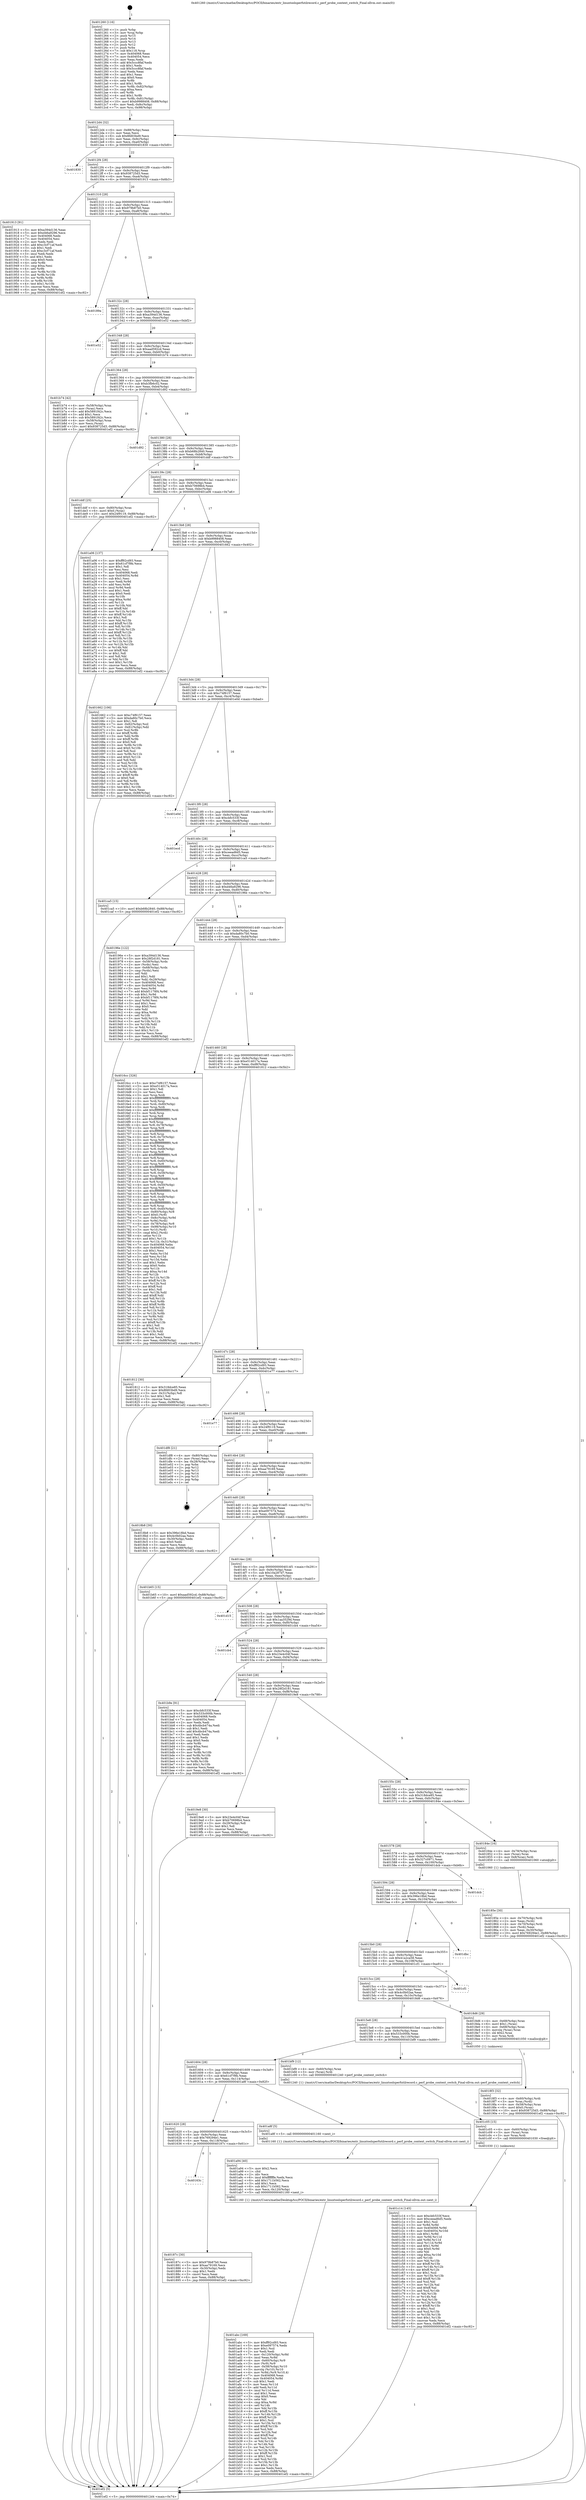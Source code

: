 digraph "0x401260" {
  label = "0x401260 (/mnt/c/Users/mathe/Desktop/tcc/POCII/binaries/extr_linuxtoolsperfutilrecord.c_perf_probe_context_switch_Final-ollvm.out::main(0))"
  labelloc = "t"
  node[shape=record]

  Entry [label="",width=0.3,height=0.3,shape=circle,fillcolor=black,style=filled]
  "0x4012d4" [label="{
     0x4012d4 [32]\l
     | [instrs]\l
     &nbsp;&nbsp;0x4012d4 \<+6\>: mov -0x88(%rbp),%eax\l
     &nbsp;&nbsp;0x4012da \<+2\>: mov %eax,%ecx\l
     &nbsp;&nbsp;0x4012dc \<+6\>: sub $0x8fd03bd9,%ecx\l
     &nbsp;&nbsp;0x4012e2 \<+6\>: mov %eax,-0x9c(%rbp)\l
     &nbsp;&nbsp;0x4012e8 \<+6\>: mov %ecx,-0xa0(%rbp)\l
     &nbsp;&nbsp;0x4012ee \<+6\>: je 0000000000401830 \<main+0x5d0\>\l
  }"]
  "0x401830" [label="{
     0x401830\l
  }", style=dashed]
  "0x4012f4" [label="{
     0x4012f4 [28]\l
     | [instrs]\l
     &nbsp;&nbsp;0x4012f4 \<+5\>: jmp 00000000004012f9 \<main+0x99\>\l
     &nbsp;&nbsp;0x4012f9 \<+6\>: mov -0x9c(%rbp),%eax\l
     &nbsp;&nbsp;0x4012ff \<+5\>: sub $0x938725d3,%eax\l
     &nbsp;&nbsp;0x401304 \<+6\>: mov %eax,-0xa4(%rbp)\l
     &nbsp;&nbsp;0x40130a \<+6\>: je 0000000000401913 \<main+0x6b3\>\l
  }"]
  Exit [label="",width=0.3,height=0.3,shape=circle,fillcolor=black,style=filled,peripheries=2]
  "0x401913" [label="{
     0x401913 [91]\l
     | [instrs]\l
     &nbsp;&nbsp;0x401913 \<+5\>: mov $0xa394d136,%eax\l
     &nbsp;&nbsp;0x401918 \<+5\>: mov $0xd46a9296,%ecx\l
     &nbsp;&nbsp;0x40191d \<+7\>: mov 0x404068,%edx\l
     &nbsp;&nbsp;0x401924 \<+7\>: mov 0x404054,%esi\l
     &nbsp;&nbsp;0x40192b \<+2\>: mov %edx,%edi\l
     &nbsp;&nbsp;0x40192d \<+6\>: add $0xc3cf71af,%edi\l
     &nbsp;&nbsp;0x401933 \<+3\>: sub $0x1,%edi\l
     &nbsp;&nbsp;0x401936 \<+6\>: sub $0xc3cf71af,%edi\l
     &nbsp;&nbsp;0x40193c \<+3\>: imul %edi,%edx\l
     &nbsp;&nbsp;0x40193f \<+3\>: and $0x1,%edx\l
     &nbsp;&nbsp;0x401942 \<+3\>: cmp $0x0,%edx\l
     &nbsp;&nbsp;0x401945 \<+4\>: sete %r8b\l
     &nbsp;&nbsp;0x401949 \<+3\>: cmp $0xa,%esi\l
     &nbsp;&nbsp;0x40194c \<+4\>: setl %r9b\l
     &nbsp;&nbsp;0x401950 \<+3\>: mov %r8b,%r10b\l
     &nbsp;&nbsp;0x401953 \<+3\>: and %r9b,%r10b\l
     &nbsp;&nbsp;0x401956 \<+3\>: xor %r9b,%r8b\l
     &nbsp;&nbsp;0x401959 \<+3\>: or %r8b,%r10b\l
     &nbsp;&nbsp;0x40195c \<+4\>: test $0x1,%r10b\l
     &nbsp;&nbsp;0x401960 \<+3\>: cmovne %ecx,%eax\l
     &nbsp;&nbsp;0x401963 \<+6\>: mov %eax,-0x88(%rbp)\l
     &nbsp;&nbsp;0x401969 \<+5\>: jmp 0000000000401ef2 \<main+0xc92\>\l
  }"]
  "0x401310" [label="{
     0x401310 [28]\l
     | [instrs]\l
     &nbsp;&nbsp;0x401310 \<+5\>: jmp 0000000000401315 \<main+0xb5\>\l
     &nbsp;&nbsp;0x401315 \<+6\>: mov -0x9c(%rbp),%eax\l
     &nbsp;&nbsp;0x40131b \<+5\>: sub $0x979b87b0,%eax\l
     &nbsp;&nbsp;0x401320 \<+6\>: mov %eax,-0xa8(%rbp)\l
     &nbsp;&nbsp;0x401326 \<+6\>: je 000000000040189a \<main+0x63a\>\l
  }"]
  "0x401c14" [label="{
     0x401c14 [145]\l
     | [instrs]\l
     &nbsp;&nbsp;0x401c14 \<+5\>: mov $0xcbfc533f,%ecx\l
     &nbsp;&nbsp;0x401c19 \<+5\>: mov $0xceead6d5,%edx\l
     &nbsp;&nbsp;0x401c1e \<+3\>: mov $0x1,%sil\l
     &nbsp;&nbsp;0x401c21 \<+3\>: xor %r8d,%r8d\l
     &nbsp;&nbsp;0x401c24 \<+8\>: mov 0x404068,%r9d\l
     &nbsp;&nbsp;0x401c2c \<+8\>: mov 0x404054,%r10d\l
     &nbsp;&nbsp;0x401c34 \<+4\>: sub $0x1,%r8d\l
     &nbsp;&nbsp;0x401c38 \<+3\>: mov %r9d,%r11d\l
     &nbsp;&nbsp;0x401c3b \<+3\>: add %r8d,%r11d\l
     &nbsp;&nbsp;0x401c3e \<+4\>: imul %r11d,%r9d\l
     &nbsp;&nbsp;0x401c42 \<+4\>: and $0x1,%r9d\l
     &nbsp;&nbsp;0x401c46 \<+4\>: cmp $0x0,%r9d\l
     &nbsp;&nbsp;0x401c4a \<+3\>: sete %bl\l
     &nbsp;&nbsp;0x401c4d \<+4\>: cmp $0xa,%r10d\l
     &nbsp;&nbsp;0x401c51 \<+4\>: setl %r14b\l
     &nbsp;&nbsp;0x401c55 \<+3\>: mov %bl,%r15b\l
     &nbsp;&nbsp;0x401c58 \<+4\>: xor $0xff,%r15b\l
     &nbsp;&nbsp;0x401c5c \<+3\>: mov %r14b,%r12b\l
     &nbsp;&nbsp;0x401c5f \<+4\>: xor $0xff,%r12b\l
     &nbsp;&nbsp;0x401c63 \<+4\>: xor $0x1,%sil\l
     &nbsp;&nbsp;0x401c67 \<+3\>: mov %r15b,%r13b\l
     &nbsp;&nbsp;0x401c6a \<+4\>: and $0xff,%r13b\l
     &nbsp;&nbsp;0x401c6e \<+3\>: and %sil,%bl\l
     &nbsp;&nbsp;0x401c71 \<+3\>: mov %r12b,%al\l
     &nbsp;&nbsp;0x401c74 \<+2\>: and $0xff,%al\l
     &nbsp;&nbsp;0x401c76 \<+3\>: and %sil,%r14b\l
     &nbsp;&nbsp;0x401c79 \<+3\>: or %bl,%r13b\l
     &nbsp;&nbsp;0x401c7c \<+3\>: or %r14b,%al\l
     &nbsp;&nbsp;0x401c7f \<+3\>: xor %al,%r13b\l
     &nbsp;&nbsp;0x401c82 \<+3\>: or %r12b,%r15b\l
     &nbsp;&nbsp;0x401c85 \<+4\>: xor $0xff,%r15b\l
     &nbsp;&nbsp;0x401c89 \<+4\>: or $0x1,%sil\l
     &nbsp;&nbsp;0x401c8d \<+3\>: and %sil,%r15b\l
     &nbsp;&nbsp;0x401c90 \<+3\>: or %r15b,%r13b\l
     &nbsp;&nbsp;0x401c93 \<+4\>: test $0x1,%r13b\l
     &nbsp;&nbsp;0x401c97 \<+3\>: cmovne %edx,%ecx\l
     &nbsp;&nbsp;0x401c9a \<+6\>: mov %ecx,-0x88(%rbp)\l
     &nbsp;&nbsp;0x401ca0 \<+5\>: jmp 0000000000401ef2 \<main+0xc92\>\l
  }"]
  "0x40189a" [label="{
     0x40189a\l
  }", style=dashed]
  "0x40132c" [label="{
     0x40132c [28]\l
     | [instrs]\l
     &nbsp;&nbsp;0x40132c \<+5\>: jmp 0000000000401331 \<main+0xd1\>\l
     &nbsp;&nbsp;0x401331 \<+6\>: mov -0x9c(%rbp),%eax\l
     &nbsp;&nbsp;0x401337 \<+5\>: sub $0xa394d136,%eax\l
     &nbsp;&nbsp;0x40133c \<+6\>: mov %eax,-0xac(%rbp)\l
     &nbsp;&nbsp;0x401342 \<+6\>: je 0000000000401e52 \<main+0xbf2\>\l
  }"]
  "0x401c05" [label="{
     0x401c05 [15]\l
     | [instrs]\l
     &nbsp;&nbsp;0x401c05 \<+4\>: mov -0x60(%rbp),%rax\l
     &nbsp;&nbsp;0x401c09 \<+3\>: mov (%rax),%rax\l
     &nbsp;&nbsp;0x401c0c \<+3\>: mov %rax,%rdi\l
     &nbsp;&nbsp;0x401c0f \<+5\>: call 0000000000401030 \<free@plt\>\l
     | [calls]\l
     &nbsp;&nbsp;0x401030 \{1\} (unknown)\l
  }"]
  "0x401e52" [label="{
     0x401e52\l
  }", style=dashed]
  "0x401348" [label="{
     0x401348 [28]\l
     | [instrs]\l
     &nbsp;&nbsp;0x401348 \<+5\>: jmp 000000000040134d \<main+0xed\>\l
     &nbsp;&nbsp;0x40134d \<+6\>: mov -0x9c(%rbp),%eax\l
     &nbsp;&nbsp;0x401353 \<+5\>: sub $0xaad592cd,%eax\l
     &nbsp;&nbsp;0x401358 \<+6\>: mov %eax,-0xb0(%rbp)\l
     &nbsp;&nbsp;0x40135e \<+6\>: je 0000000000401b74 \<main+0x914\>\l
  }"]
  "0x401abc" [label="{
     0x401abc [169]\l
     | [instrs]\l
     &nbsp;&nbsp;0x401abc \<+5\>: mov $0xff92cd93,%ecx\l
     &nbsp;&nbsp;0x401ac1 \<+5\>: mov $0xe097574,%edx\l
     &nbsp;&nbsp;0x401ac6 \<+3\>: mov $0x1,%sil\l
     &nbsp;&nbsp;0x401ac9 \<+2\>: xor %edi,%edi\l
     &nbsp;&nbsp;0x401acb \<+7\>: mov -0x120(%rbp),%r8d\l
     &nbsp;&nbsp;0x401ad2 \<+4\>: imul %eax,%r8d\l
     &nbsp;&nbsp;0x401ad6 \<+4\>: mov -0x60(%rbp),%r9\l
     &nbsp;&nbsp;0x401ada \<+3\>: mov (%r9),%r9\l
     &nbsp;&nbsp;0x401add \<+4\>: mov -0x58(%rbp),%r10\l
     &nbsp;&nbsp;0x401ae1 \<+3\>: movslq (%r10),%r10\l
     &nbsp;&nbsp;0x401ae4 \<+4\>: mov %r8d,(%r9,%r10,4)\l
     &nbsp;&nbsp;0x401ae8 \<+7\>: mov 0x404068,%eax\l
     &nbsp;&nbsp;0x401aef \<+8\>: mov 0x404054,%r8d\l
     &nbsp;&nbsp;0x401af7 \<+3\>: sub $0x1,%edi\l
     &nbsp;&nbsp;0x401afa \<+3\>: mov %eax,%r11d\l
     &nbsp;&nbsp;0x401afd \<+3\>: add %edi,%r11d\l
     &nbsp;&nbsp;0x401b00 \<+4\>: imul %r11d,%eax\l
     &nbsp;&nbsp;0x401b04 \<+3\>: and $0x1,%eax\l
     &nbsp;&nbsp;0x401b07 \<+3\>: cmp $0x0,%eax\l
     &nbsp;&nbsp;0x401b0a \<+3\>: sete %bl\l
     &nbsp;&nbsp;0x401b0d \<+4\>: cmp $0xa,%r8d\l
     &nbsp;&nbsp;0x401b11 \<+4\>: setl %r14b\l
     &nbsp;&nbsp;0x401b15 \<+3\>: mov %bl,%r15b\l
     &nbsp;&nbsp;0x401b18 \<+4\>: xor $0xff,%r15b\l
     &nbsp;&nbsp;0x401b1c \<+3\>: mov %r14b,%r12b\l
     &nbsp;&nbsp;0x401b1f \<+4\>: xor $0xff,%r12b\l
     &nbsp;&nbsp;0x401b23 \<+4\>: xor $0x1,%sil\l
     &nbsp;&nbsp;0x401b27 \<+3\>: mov %r15b,%r13b\l
     &nbsp;&nbsp;0x401b2a \<+4\>: and $0xff,%r13b\l
     &nbsp;&nbsp;0x401b2e \<+3\>: and %sil,%bl\l
     &nbsp;&nbsp;0x401b31 \<+3\>: mov %r12b,%al\l
     &nbsp;&nbsp;0x401b34 \<+2\>: and $0xff,%al\l
     &nbsp;&nbsp;0x401b36 \<+3\>: and %sil,%r14b\l
     &nbsp;&nbsp;0x401b39 \<+3\>: or %bl,%r13b\l
     &nbsp;&nbsp;0x401b3c \<+3\>: or %r14b,%al\l
     &nbsp;&nbsp;0x401b3f \<+3\>: xor %al,%r13b\l
     &nbsp;&nbsp;0x401b42 \<+3\>: or %r12b,%r15b\l
     &nbsp;&nbsp;0x401b45 \<+4\>: xor $0xff,%r15b\l
     &nbsp;&nbsp;0x401b49 \<+4\>: or $0x1,%sil\l
     &nbsp;&nbsp;0x401b4d \<+3\>: and %sil,%r15b\l
     &nbsp;&nbsp;0x401b50 \<+3\>: or %r15b,%r13b\l
     &nbsp;&nbsp;0x401b53 \<+4\>: test $0x1,%r13b\l
     &nbsp;&nbsp;0x401b57 \<+3\>: cmovne %edx,%ecx\l
     &nbsp;&nbsp;0x401b5a \<+6\>: mov %ecx,-0x88(%rbp)\l
     &nbsp;&nbsp;0x401b60 \<+5\>: jmp 0000000000401ef2 \<main+0xc92\>\l
  }"]
  "0x401b74" [label="{
     0x401b74 [42]\l
     | [instrs]\l
     &nbsp;&nbsp;0x401b74 \<+4\>: mov -0x58(%rbp),%rax\l
     &nbsp;&nbsp;0x401b78 \<+2\>: mov (%rax),%ecx\l
     &nbsp;&nbsp;0x401b7a \<+6\>: add $0x5891f42c,%ecx\l
     &nbsp;&nbsp;0x401b80 \<+3\>: add $0x1,%ecx\l
     &nbsp;&nbsp;0x401b83 \<+6\>: sub $0x5891f42c,%ecx\l
     &nbsp;&nbsp;0x401b89 \<+4\>: mov -0x58(%rbp),%rax\l
     &nbsp;&nbsp;0x401b8d \<+2\>: mov %ecx,(%rax)\l
     &nbsp;&nbsp;0x401b8f \<+10\>: movl $0x938725d3,-0x88(%rbp)\l
     &nbsp;&nbsp;0x401b99 \<+5\>: jmp 0000000000401ef2 \<main+0xc92\>\l
  }"]
  "0x401364" [label="{
     0x401364 [28]\l
     | [instrs]\l
     &nbsp;&nbsp;0x401364 \<+5\>: jmp 0000000000401369 \<main+0x109\>\l
     &nbsp;&nbsp;0x401369 \<+6\>: mov -0x9c(%rbp),%eax\l
     &nbsp;&nbsp;0x40136f \<+5\>: sub $0xb3fb6c02,%eax\l
     &nbsp;&nbsp;0x401374 \<+6\>: mov %eax,-0xb4(%rbp)\l
     &nbsp;&nbsp;0x40137a \<+6\>: je 0000000000401d92 \<main+0xb32\>\l
  }"]
  "0x401a94" [label="{
     0x401a94 [40]\l
     | [instrs]\l
     &nbsp;&nbsp;0x401a94 \<+5\>: mov $0x2,%ecx\l
     &nbsp;&nbsp;0x401a99 \<+1\>: cltd\l
     &nbsp;&nbsp;0x401a9a \<+2\>: idiv %ecx\l
     &nbsp;&nbsp;0x401a9c \<+6\>: imul $0xfffffffe,%edx,%ecx\l
     &nbsp;&nbsp;0x401aa2 \<+6\>: add $0x1711b562,%ecx\l
     &nbsp;&nbsp;0x401aa8 \<+3\>: add $0x1,%ecx\l
     &nbsp;&nbsp;0x401aab \<+6\>: sub $0x1711b562,%ecx\l
     &nbsp;&nbsp;0x401ab1 \<+6\>: mov %ecx,-0x120(%rbp)\l
     &nbsp;&nbsp;0x401ab7 \<+5\>: call 0000000000401160 \<next_i\>\l
     | [calls]\l
     &nbsp;&nbsp;0x401160 \{1\} (/mnt/c/Users/mathe/Desktop/tcc/POCII/binaries/extr_linuxtoolsperfutilrecord.c_perf_probe_context_switch_Final-ollvm.out::next_i)\l
  }"]
  "0x401d92" [label="{
     0x401d92\l
  }", style=dashed]
  "0x401380" [label="{
     0x401380 [28]\l
     | [instrs]\l
     &nbsp;&nbsp;0x401380 \<+5\>: jmp 0000000000401385 \<main+0x125\>\l
     &nbsp;&nbsp;0x401385 \<+6\>: mov -0x9c(%rbp),%eax\l
     &nbsp;&nbsp;0x40138b \<+5\>: sub $0xb68b2840,%eax\l
     &nbsp;&nbsp;0x401390 \<+6\>: mov %eax,-0xb8(%rbp)\l
     &nbsp;&nbsp;0x401396 \<+6\>: je 0000000000401ddf \<main+0xb7f\>\l
  }"]
  "0x4018f3" [label="{
     0x4018f3 [32]\l
     | [instrs]\l
     &nbsp;&nbsp;0x4018f3 \<+4\>: mov -0x60(%rbp),%rdi\l
     &nbsp;&nbsp;0x4018f7 \<+3\>: mov %rax,(%rdi)\l
     &nbsp;&nbsp;0x4018fa \<+4\>: mov -0x58(%rbp),%rax\l
     &nbsp;&nbsp;0x4018fe \<+6\>: movl $0x0,(%rax)\l
     &nbsp;&nbsp;0x401904 \<+10\>: movl $0x938725d3,-0x88(%rbp)\l
     &nbsp;&nbsp;0x40190e \<+5\>: jmp 0000000000401ef2 \<main+0xc92\>\l
  }"]
  "0x401ddf" [label="{
     0x401ddf [25]\l
     | [instrs]\l
     &nbsp;&nbsp;0x401ddf \<+4\>: mov -0x80(%rbp),%rax\l
     &nbsp;&nbsp;0x401de3 \<+6\>: movl $0x0,(%rax)\l
     &nbsp;&nbsp;0x401de9 \<+10\>: movl $0x24f9119,-0x88(%rbp)\l
     &nbsp;&nbsp;0x401df3 \<+5\>: jmp 0000000000401ef2 \<main+0xc92\>\l
  }"]
  "0x40139c" [label="{
     0x40139c [28]\l
     | [instrs]\l
     &nbsp;&nbsp;0x40139c \<+5\>: jmp 00000000004013a1 \<main+0x141\>\l
     &nbsp;&nbsp;0x4013a1 \<+6\>: mov -0x9c(%rbp),%eax\l
     &nbsp;&nbsp;0x4013a7 \<+5\>: sub $0xb70698b4,%eax\l
     &nbsp;&nbsp;0x4013ac \<+6\>: mov %eax,-0xbc(%rbp)\l
     &nbsp;&nbsp;0x4013b2 \<+6\>: je 0000000000401a06 \<main+0x7a6\>\l
  }"]
  "0x40163c" [label="{
     0x40163c\l
  }", style=dashed]
  "0x401a06" [label="{
     0x401a06 [137]\l
     | [instrs]\l
     &nbsp;&nbsp;0x401a06 \<+5\>: mov $0xff92cd93,%eax\l
     &nbsp;&nbsp;0x401a0b \<+5\>: mov $0x61cf7f9b,%ecx\l
     &nbsp;&nbsp;0x401a10 \<+2\>: mov $0x1,%dl\l
     &nbsp;&nbsp;0x401a12 \<+2\>: xor %esi,%esi\l
     &nbsp;&nbsp;0x401a14 \<+7\>: mov 0x404068,%edi\l
     &nbsp;&nbsp;0x401a1b \<+8\>: mov 0x404054,%r8d\l
     &nbsp;&nbsp;0x401a23 \<+3\>: sub $0x1,%esi\l
     &nbsp;&nbsp;0x401a26 \<+3\>: mov %edi,%r9d\l
     &nbsp;&nbsp;0x401a29 \<+3\>: add %esi,%r9d\l
     &nbsp;&nbsp;0x401a2c \<+4\>: imul %r9d,%edi\l
     &nbsp;&nbsp;0x401a30 \<+3\>: and $0x1,%edi\l
     &nbsp;&nbsp;0x401a33 \<+3\>: cmp $0x0,%edi\l
     &nbsp;&nbsp;0x401a36 \<+4\>: sete %r10b\l
     &nbsp;&nbsp;0x401a3a \<+4\>: cmp $0xa,%r8d\l
     &nbsp;&nbsp;0x401a3e \<+4\>: setl %r11b\l
     &nbsp;&nbsp;0x401a42 \<+3\>: mov %r10b,%bl\l
     &nbsp;&nbsp;0x401a45 \<+3\>: xor $0xff,%bl\l
     &nbsp;&nbsp;0x401a48 \<+3\>: mov %r11b,%r14b\l
     &nbsp;&nbsp;0x401a4b \<+4\>: xor $0xff,%r14b\l
     &nbsp;&nbsp;0x401a4f \<+3\>: xor $0x1,%dl\l
     &nbsp;&nbsp;0x401a52 \<+3\>: mov %bl,%r15b\l
     &nbsp;&nbsp;0x401a55 \<+4\>: and $0xff,%r15b\l
     &nbsp;&nbsp;0x401a59 \<+3\>: and %dl,%r10b\l
     &nbsp;&nbsp;0x401a5c \<+3\>: mov %r14b,%r12b\l
     &nbsp;&nbsp;0x401a5f \<+4\>: and $0xff,%r12b\l
     &nbsp;&nbsp;0x401a63 \<+3\>: and %dl,%r11b\l
     &nbsp;&nbsp;0x401a66 \<+3\>: or %r10b,%r15b\l
     &nbsp;&nbsp;0x401a69 \<+3\>: or %r11b,%r12b\l
     &nbsp;&nbsp;0x401a6c \<+3\>: xor %r12b,%r15b\l
     &nbsp;&nbsp;0x401a6f \<+3\>: or %r14b,%bl\l
     &nbsp;&nbsp;0x401a72 \<+3\>: xor $0xff,%bl\l
     &nbsp;&nbsp;0x401a75 \<+3\>: or $0x1,%dl\l
     &nbsp;&nbsp;0x401a78 \<+2\>: and %dl,%bl\l
     &nbsp;&nbsp;0x401a7a \<+3\>: or %bl,%r15b\l
     &nbsp;&nbsp;0x401a7d \<+4\>: test $0x1,%r15b\l
     &nbsp;&nbsp;0x401a81 \<+3\>: cmovne %ecx,%eax\l
     &nbsp;&nbsp;0x401a84 \<+6\>: mov %eax,-0x88(%rbp)\l
     &nbsp;&nbsp;0x401a8a \<+5\>: jmp 0000000000401ef2 \<main+0xc92\>\l
  }"]
  "0x4013b8" [label="{
     0x4013b8 [28]\l
     | [instrs]\l
     &nbsp;&nbsp;0x4013b8 \<+5\>: jmp 00000000004013bd \<main+0x15d\>\l
     &nbsp;&nbsp;0x4013bd \<+6\>: mov -0x9c(%rbp),%eax\l
     &nbsp;&nbsp;0x4013c3 \<+5\>: sub $0xb9988408,%eax\l
     &nbsp;&nbsp;0x4013c8 \<+6\>: mov %eax,-0xc0(%rbp)\l
     &nbsp;&nbsp;0x4013ce \<+6\>: je 0000000000401662 \<main+0x402\>\l
  }"]
  "0x40187c" [label="{
     0x40187c [30]\l
     | [instrs]\l
     &nbsp;&nbsp;0x40187c \<+5\>: mov $0x979b87b0,%eax\l
     &nbsp;&nbsp;0x401881 \<+5\>: mov $0xaa79169,%ecx\l
     &nbsp;&nbsp;0x401886 \<+3\>: mov -0x30(%rbp),%edx\l
     &nbsp;&nbsp;0x401889 \<+3\>: cmp $0x1,%edx\l
     &nbsp;&nbsp;0x40188c \<+3\>: cmovl %ecx,%eax\l
     &nbsp;&nbsp;0x40188f \<+6\>: mov %eax,-0x88(%rbp)\l
     &nbsp;&nbsp;0x401895 \<+5\>: jmp 0000000000401ef2 \<main+0xc92\>\l
  }"]
  "0x401662" [label="{
     0x401662 [106]\l
     | [instrs]\l
     &nbsp;&nbsp;0x401662 \<+5\>: mov $0xc74f6157,%eax\l
     &nbsp;&nbsp;0x401667 \<+5\>: mov $0xda80c7b0,%ecx\l
     &nbsp;&nbsp;0x40166c \<+2\>: mov $0x1,%dl\l
     &nbsp;&nbsp;0x40166e \<+7\>: mov -0x82(%rbp),%sil\l
     &nbsp;&nbsp;0x401675 \<+7\>: mov -0x81(%rbp),%dil\l
     &nbsp;&nbsp;0x40167c \<+3\>: mov %sil,%r8b\l
     &nbsp;&nbsp;0x40167f \<+4\>: xor $0xff,%r8b\l
     &nbsp;&nbsp;0x401683 \<+3\>: mov %dil,%r9b\l
     &nbsp;&nbsp;0x401686 \<+4\>: xor $0xff,%r9b\l
     &nbsp;&nbsp;0x40168a \<+3\>: xor $0x0,%dl\l
     &nbsp;&nbsp;0x40168d \<+3\>: mov %r8b,%r10b\l
     &nbsp;&nbsp;0x401690 \<+4\>: and $0x0,%r10b\l
     &nbsp;&nbsp;0x401694 \<+3\>: and %dl,%sil\l
     &nbsp;&nbsp;0x401697 \<+3\>: mov %r9b,%r11b\l
     &nbsp;&nbsp;0x40169a \<+4\>: and $0x0,%r11b\l
     &nbsp;&nbsp;0x40169e \<+3\>: and %dl,%dil\l
     &nbsp;&nbsp;0x4016a1 \<+3\>: or %sil,%r10b\l
     &nbsp;&nbsp;0x4016a4 \<+3\>: or %dil,%r11b\l
     &nbsp;&nbsp;0x4016a7 \<+3\>: xor %r11b,%r10b\l
     &nbsp;&nbsp;0x4016aa \<+3\>: or %r9b,%r8b\l
     &nbsp;&nbsp;0x4016ad \<+4\>: xor $0xff,%r8b\l
     &nbsp;&nbsp;0x4016b1 \<+3\>: or $0x0,%dl\l
     &nbsp;&nbsp;0x4016b4 \<+3\>: and %dl,%r8b\l
     &nbsp;&nbsp;0x4016b7 \<+3\>: or %r8b,%r10b\l
     &nbsp;&nbsp;0x4016ba \<+4\>: test $0x1,%r10b\l
     &nbsp;&nbsp;0x4016be \<+3\>: cmovne %ecx,%eax\l
     &nbsp;&nbsp;0x4016c1 \<+6\>: mov %eax,-0x88(%rbp)\l
     &nbsp;&nbsp;0x4016c7 \<+5\>: jmp 0000000000401ef2 \<main+0xc92\>\l
  }"]
  "0x4013d4" [label="{
     0x4013d4 [28]\l
     | [instrs]\l
     &nbsp;&nbsp;0x4013d4 \<+5\>: jmp 00000000004013d9 \<main+0x179\>\l
     &nbsp;&nbsp;0x4013d9 \<+6\>: mov -0x9c(%rbp),%eax\l
     &nbsp;&nbsp;0x4013df \<+5\>: sub $0xc74f6157,%eax\l
     &nbsp;&nbsp;0x4013e4 \<+6\>: mov %eax,-0xc4(%rbp)\l
     &nbsp;&nbsp;0x4013ea \<+6\>: je 0000000000401e0d \<main+0xbad\>\l
  }"]
  "0x401ef2" [label="{
     0x401ef2 [5]\l
     | [instrs]\l
     &nbsp;&nbsp;0x401ef2 \<+5\>: jmp 00000000004012d4 \<main+0x74\>\l
  }"]
  "0x401260" [label="{
     0x401260 [116]\l
     | [instrs]\l
     &nbsp;&nbsp;0x401260 \<+1\>: push %rbp\l
     &nbsp;&nbsp;0x401261 \<+3\>: mov %rsp,%rbp\l
     &nbsp;&nbsp;0x401264 \<+2\>: push %r15\l
     &nbsp;&nbsp;0x401266 \<+2\>: push %r14\l
     &nbsp;&nbsp;0x401268 \<+2\>: push %r13\l
     &nbsp;&nbsp;0x40126a \<+2\>: push %r12\l
     &nbsp;&nbsp;0x40126c \<+1\>: push %rbx\l
     &nbsp;&nbsp;0x40126d \<+7\>: sub $0x118,%rsp\l
     &nbsp;&nbsp;0x401274 \<+7\>: mov 0x404068,%eax\l
     &nbsp;&nbsp;0x40127b \<+7\>: mov 0x404054,%ecx\l
     &nbsp;&nbsp;0x401282 \<+2\>: mov %eax,%edx\l
     &nbsp;&nbsp;0x401284 \<+6\>: add $0x5ccc8faf,%edx\l
     &nbsp;&nbsp;0x40128a \<+3\>: sub $0x1,%edx\l
     &nbsp;&nbsp;0x40128d \<+6\>: sub $0x5ccc8faf,%edx\l
     &nbsp;&nbsp;0x401293 \<+3\>: imul %edx,%eax\l
     &nbsp;&nbsp;0x401296 \<+3\>: and $0x1,%eax\l
     &nbsp;&nbsp;0x401299 \<+3\>: cmp $0x0,%eax\l
     &nbsp;&nbsp;0x40129c \<+4\>: sete %r8b\l
     &nbsp;&nbsp;0x4012a0 \<+4\>: and $0x1,%r8b\l
     &nbsp;&nbsp;0x4012a4 \<+7\>: mov %r8b,-0x82(%rbp)\l
     &nbsp;&nbsp;0x4012ab \<+3\>: cmp $0xa,%ecx\l
     &nbsp;&nbsp;0x4012ae \<+4\>: setl %r8b\l
     &nbsp;&nbsp;0x4012b2 \<+4\>: and $0x1,%r8b\l
     &nbsp;&nbsp;0x4012b6 \<+7\>: mov %r8b,-0x81(%rbp)\l
     &nbsp;&nbsp;0x4012bd \<+10\>: movl $0xb9988408,-0x88(%rbp)\l
     &nbsp;&nbsp;0x4012c7 \<+6\>: mov %edi,-0x8c(%rbp)\l
     &nbsp;&nbsp;0x4012cd \<+7\>: mov %rsi,-0x98(%rbp)\l
  }"]
  "0x401620" [label="{
     0x401620 [28]\l
     | [instrs]\l
     &nbsp;&nbsp;0x401620 \<+5\>: jmp 0000000000401625 \<main+0x3c5\>\l
     &nbsp;&nbsp;0x401625 \<+6\>: mov -0x9c(%rbp),%eax\l
     &nbsp;&nbsp;0x40162b \<+5\>: sub $0x769294e1,%eax\l
     &nbsp;&nbsp;0x401630 \<+6\>: mov %eax,-0x118(%rbp)\l
     &nbsp;&nbsp;0x401636 \<+6\>: je 000000000040187c \<main+0x61c\>\l
  }"]
  "0x401e0d" [label="{
     0x401e0d\l
  }", style=dashed]
  "0x4013f0" [label="{
     0x4013f0 [28]\l
     | [instrs]\l
     &nbsp;&nbsp;0x4013f0 \<+5\>: jmp 00000000004013f5 \<main+0x195\>\l
     &nbsp;&nbsp;0x4013f5 \<+6\>: mov -0x9c(%rbp),%eax\l
     &nbsp;&nbsp;0x4013fb \<+5\>: sub $0xcbfc533f,%eax\l
     &nbsp;&nbsp;0x401400 \<+6\>: mov %eax,-0xc8(%rbp)\l
     &nbsp;&nbsp;0x401406 \<+6\>: je 0000000000401ecd \<main+0xc6d\>\l
  }"]
  "0x401a8f" [label="{
     0x401a8f [5]\l
     | [instrs]\l
     &nbsp;&nbsp;0x401a8f \<+5\>: call 0000000000401160 \<next_i\>\l
     | [calls]\l
     &nbsp;&nbsp;0x401160 \{1\} (/mnt/c/Users/mathe/Desktop/tcc/POCII/binaries/extr_linuxtoolsperfutilrecord.c_perf_probe_context_switch_Final-ollvm.out::next_i)\l
  }"]
  "0x401ecd" [label="{
     0x401ecd\l
  }", style=dashed]
  "0x40140c" [label="{
     0x40140c [28]\l
     | [instrs]\l
     &nbsp;&nbsp;0x40140c \<+5\>: jmp 0000000000401411 \<main+0x1b1\>\l
     &nbsp;&nbsp;0x401411 \<+6\>: mov -0x9c(%rbp),%eax\l
     &nbsp;&nbsp;0x401417 \<+5\>: sub $0xceead6d5,%eax\l
     &nbsp;&nbsp;0x40141c \<+6\>: mov %eax,-0xcc(%rbp)\l
     &nbsp;&nbsp;0x401422 \<+6\>: je 0000000000401ca5 \<main+0xa45\>\l
  }"]
  "0x401604" [label="{
     0x401604 [28]\l
     | [instrs]\l
     &nbsp;&nbsp;0x401604 \<+5\>: jmp 0000000000401609 \<main+0x3a9\>\l
     &nbsp;&nbsp;0x401609 \<+6\>: mov -0x9c(%rbp),%eax\l
     &nbsp;&nbsp;0x40160f \<+5\>: sub $0x61cf7f9b,%eax\l
     &nbsp;&nbsp;0x401614 \<+6\>: mov %eax,-0x114(%rbp)\l
     &nbsp;&nbsp;0x40161a \<+6\>: je 0000000000401a8f \<main+0x82f\>\l
  }"]
  "0x401ca5" [label="{
     0x401ca5 [15]\l
     | [instrs]\l
     &nbsp;&nbsp;0x401ca5 \<+10\>: movl $0xb68b2840,-0x88(%rbp)\l
     &nbsp;&nbsp;0x401caf \<+5\>: jmp 0000000000401ef2 \<main+0xc92\>\l
  }"]
  "0x401428" [label="{
     0x401428 [28]\l
     | [instrs]\l
     &nbsp;&nbsp;0x401428 \<+5\>: jmp 000000000040142d \<main+0x1cd\>\l
     &nbsp;&nbsp;0x40142d \<+6\>: mov -0x9c(%rbp),%eax\l
     &nbsp;&nbsp;0x401433 \<+5\>: sub $0xd46a9296,%eax\l
     &nbsp;&nbsp;0x401438 \<+6\>: mov %eax,-0xd0(%rbp)\l
     &nbsp;&nbsp;0x40143e \<+6\>: je 000000000040196e \<main+0x70e\>\l
  }"]
  "0x401bf9" [label="{
     0x401bf9 [12]\l
     | [instrs]\l
     &nbsp;&nbsp;0x401bf9 \<+4\>: mov -0x60(%rbp),%rax\l
     &nbsp;&nbsp;0x401bfd \<+3\>: mov (%rax),%rdi\l
     &nbsp;&nbsp;0x401c00 \<+5\>: call 0000000000401240 \<perf_probe_context_switch\>\l
     | [calls]\l
     &nbsp;&nbsp;0x401240 \{1\} (/mnt/c/Users/mathe/Desktop/tcc/POCII/binaries/extr_linuxtoolsperfutilrecord.c_perf_probe_context_switch_Final-ollvm.out::perf_probe_context_switch)\l
  }"]
  "0x40196e" [label="{
     0x40196e [122]\l
     | [instrs]\l
     &nbsp;&nbsp;0x40196e \<+5\>: mov $0xa394d136,%eax\l
     &nbsp;&nbsp;0x401973 \<+5\>: mov $0x28f2d181,%ecx\l
     &nbsp;&nbsp;0x401978 \<+4\>: mov -0x58(%rbp),%rdx\l
     &nbsp;&nbsp;0x40197c \<+2\>: mov (%rdx),%esi\l
     &nbsp;&nbsp;0x40197e \<+4\>: mov -0x68(%rbp),%rdx\l
     &nbsp;&nbsp;0x401982 \<+2\>: cmp (%rdx),%esi\l
     &nbsp;&nbsp;0x401984 \<+4\>: setl %dil\l
     &nbsp;&nbsp;0x401988 \<+4\>: and $0x1,%dil\l
     &nbsp;&nbsp;0x40198c \<+4\>: mov %dil,-0x29(%rbp)\l
     &nbsp;&nbsp;0x401990 \<+7\>: mov 0x404068,%esi\l
     &nbsp;&nbsp;0x401997 \<+8\>: mov 0x404054,%r8d\l
     &nbsp;&nbsp;0x40199f \<+3\>: mov %esi,%r9d\l
     &nbsp;&nbsp;0x4019a2 \<+7\>: add $0xbf1178f4,%r9d\l
     &nbsp;&nbsp;0x4019a9 \<+4\>: sub $0x1,%r9d\l
     &nbsp;&nbsp;0x4019ad \<+7\>: sub $0xbf1178f4,%r9d\l
     &nbsp;&nbsp;0x4019b4 \<+4\>: imul %r9d,%esi\l
     &nbsp;&nbsp;0x4019b8 \<+3\>: and $0x1,%esi\l
     &nbsp;&nbsp;0x4019bb \<+3\>: cmp $0x0,%esi\l
     &nbsp;&nbsp;0x4019be \<+4\>: sete %dil\l
     &nbsp;&nbsp;0x4019c2 \<+4\>: cmp $0xa,%r8d\l
     &nbsp;&nbsp;0x4019c6 \<+4\>: setl %r10b\l
     &nbsp;&nbsp;0x4019ca \<+3\>: mov %dil,%r11b\l
     &nbsp;&nbsp;0x4019cd \<+3\>: and %r10b,%r11b\l
     &nbsp;&nbsp;0x4019d0 \<+3\>: xor %r10b,%dil\l
     &nbsp;&nbsp;0x4019d3 \<+3\>: or %dil,%r11b\l
     &nbsp;&nbsp;0x4019d6 \<+4\>: test $0x1,%r11b\l
     &nbsp;&nbsp;0x4019da \<+3\>: cmovne %ecx,%eax\l
     &nbsp;&nbsp;0x4019dd \<+6\>: mov %eax,-0x88(%rbp)\l
     &nbsp;&nbsp;0x4019e3 \<+5\>: jmp 0000000000401ef2 \<main+0xc92\>\l
  }"]
  "0x401444" [label="{
     0x401444 [28]\l
     | [instrs]\l
     &nbsp;&nbsp;0x401444 \<+5\>: jmp 0000000000401449 \<main+0x1e9\>\l
     &nbsp;&nbsp;0x401449 \<+6\>: mov -0x9c(%rbp),%eax\l
     &nbsp;&nbsp;0x40144f \<+5\>: sub $0xda80c7b0,%eax\l
     &nbsp;&nbsp;0x401454 \<+6\>: mov %eax,-0xd4(%rbp)\l
     &nbsp;&nbsp;0x40145a \<+6\>: je 00000000004016cc \<main+0x46c\>\l
  }"]
  "0x4015e8" [label="{
     0x4015e8 [28]\l
     | [instrs]\l
     &nbsp;&nbsp;0x4015e8 \<+5\>: jmp 00000000004015ed \<main+0x38d\>\l
     &nbsp;&nbsp;0x4015ed \<+6\>: mov -0x9c(%rbp),%eax\l
     &nbsp;&nbsp;0x4015f3 \<+5\>: sub $0x533c000b,%eax\l
     &nbsp;&nbsp;0x4015f8 \<+6\>: mov %eax,-0x110(%rbp)\l
     &nbsp;&nbsp;0x4015fe \<+6\>: je 0000000000401bf9 \<main+0x999\>\l
  }"]
  "0x4016cc" [label="{
     0x4016cc [326]\l
     | [instrs]\l
     &nbsp;&nbsp;0x4016cc \<+5\>: mov $0xc74f6157,%eax\l
     &nbsp;&nbsp;0x4016d1 \<+5\>: mov $0xe514017a,%ecx\l
     &nbsp;&nbsp;0x4016d6 \<+2\>: mov $0x1,%dl\l
     &nbsp;&nbsp;0x4016d8 \<+2\>: xor %esi,%esi\l
     &nbsp;&nbsp;0x4016da \<+3\>: mov %rsp,%rdi\l
     &nbsp;&nbsp;0x4016dd \<+4\>: add $0xfffffffffffffff0,%rdi\l
     &nbsp;&nbsp;0x4016e1 \<+3\>: mov %rdi,%rsp\l
     &nbsp;&nbsp;0x4016e4 \<+4\>: mov %rdi,-0x80(%rbp)\l
     &nbsp;&nbsp;0x4016e8 \<+3\>: mov %rsp,%rdi\l
     &nbsp;&nbsp;0x4016eb \<+4\>: add $0xfffffffffffffff0,%rdi\l
     &nbsp;&nbsp;0x4016ef \<+3\>: mov %rdi,%rsp\l
     &nbsp;&nbsp;0x4016f2 \<+3\>: mov %rsp,%r8\l
     &nbsp;&nbsp;0x4016f5 \<+4\>: add $0xfffffffffffffff0,%r8\l
     &nbsp;&nbsp;0x4016f9 \<+3\>: mov %r8,%rsp\l
     &nbsp;&nbsp;0x4016fc \<+4\>: mov %r8,-0x78(%rbp)\l
     &nbsp;&nbsp;0x401700 \<+3\>: mov %rsp,%r8\l
     &nbsp;&nbsp;0x401703 \<+4\>: add $0xfffffffffffffff0,%r8\l
     &nbsp;&nbsp;0x401707 \<+3\>: mov %r8,%rsp\l
     &nbsp;&nbsp;0x40170a \<+4\>: mov %r8,-0x70(%rbp)\l
     &nbsp;&nbsp;0x40170e \<+3\>: mov %rsp,%r8\l
     &nbsp;&nbsp;0x401711 \<+4\>: add $0xfffffffffffffff0,%r8\l
     &nbsp;&nbsp;0x401715 \<+3\>: mov %r8,%rsp\l
     &nbsp;&nbsp;0x401718 \<+4\>: mov %r8,-0x68(%rbp)\l
     &nbsp;&nbsp;0x40171c \<+3\>: mov %rsp,%r8\l
     &nbsp;&nbsp;0x40171f \<+4\>: add $0xfffffffffffffff0,%r8\l
     &nbsp;&nbsp;0x401723 \<+3\>: mov %r8,%rsp\l
     &nbsp;&nbsp;0x401726 \<+4\>: mov %r8,-0x60(%rbp)\l
     &nbsp;&nbsp;0x40172a \<+3\>: mov %rsp,%r8\l
     &nbsp;&nbsp;0x40172d \<+4\>: add $0xfffffffffffffff0,%r8\l
     &nbsp;&nbsp;0x401731 \<+3\>: mov %r8,%rsp\l
     &nbsp;&nbsp;0x401734 \<+4\>: mov %r8,-0x58(%rbp)\l
     &nbsp;&nbsp;0x401738 \<+3\>: mov %rsp,%r8\l
     &nbsp;&nbsp;0x40173b \<+4\>: add $0xfffffffffffffff0,%r8\l
     &nbsp;&nbsp;0x40173f \<+3\>: mov %r8,%rsp\l
     &nbsp;&nbsp;0x401742 \<+4\>: mov %r8,-0x50(%rbp)\l
     &nbsp;&nbsp;0x401746 \<+3\>: mov %rsp,%r8\l
     &nbsp;&nbsp;0x401749 \<+4\>: add $0xfffffffffffffff0,%r8\l
     &nbsp;&nbsp;0x40174d \<+3\>: mov %r8,%rsp\l
     &nbsp;&nbsp;0x401750 \<+4\>: mov %r8,-0x48(%rbp)\l
     &nbsp;&nbsp;0x401754 \<+3\>: mov %rsp,%r8\l
     &nbsp;&nbsp;0x401757 \<+4\>: add $0xfffffffffffffff0,%r8\l
     &nbsp;&nbsp;0x40175b \<+3\>: mov %r8,%rsp\l
     &nbsp;&nbsp;0x40175e \<+4\>: mov %r8,-0x40(%rbp)\l
     &nbsp;&nbsp;0x401762 \<+4\>: mov -0x80(%rbp),%r8\l
     &nbsp;&nbsp;0x401766 \<+7\>: movl $0x0,(%r8)\l
     &nbsp;&nbsp;0x40176d \<+7\>: mov -0x8c(%rbp),%r9d\l
     &nbsp;&nbsp;0x401774 \<+3\>: mov %r9d,(%rdi)\l
     &nbsp;&nbsp;0x401777 \<+4\>: mov -0x78(%rbp),%r8\l
     &nbsp;&nbsp;0x40177b \<+7\>: mov -0x98(%rbp),%r10\l
     &nbsp;&nbsp;0x401782 \<+3\>: mov %r10,(%r8)\l
     &nbsp;&nbsp;0x401785 \<+3\>: cmpl $0x2,(%rdi)\l
     &nbsp;&nbsp;0x401788 \<+4\>: setne %r11b\l
     &nbsp;&nbsp;0x40178c \<+4\>: and $0x1,%r11b\l
     &nbsp;&nbsp;0x401790 \<+4\>: mov %r11b,-0x31(%rbp)\l
     &nbsp;&nbsp;0x401794 \<+7\>: mov 0x404068,%ebx\l
     &nbsp;&nbsp;0x40179b \<+8\>: mov 0x404054,%r14d\l
     &nbsp;&nbsp;0x4017a3 \<+3\>: sub $0x1,%esi\l
     &nbsp;&nbsp;0x4017a6 \<+3\>: mov %ebx,%r15d\l
     &nbsp;&nbsp;0x4017a9 \<+3\>: add %esi,%r15d\l
     &nbsp;&nbsp;0x4017ac \<+4\>: imul %r15d,%ebx\l
     &nbsp;&nbsp;0x4017b0 \<+3\>: and $0x1,%ebx\l
     &nbsp;&nbsp;0x4017b3 \<+3\>: cmp $0x0,%ebx\l
     &nbsp;&nbsp;0x4017b6 \<+4\>: sete %r11b\l
     &nbsp;&nbsp;0x4017ba \<+4\>: cmp $0xa,%r14d\l
     &nbsp;&nbsp;0x4017be \<+4\>: setl %r12b\l
     &nbsp;&nbsp;0x4017c2 \<+3\>: mov %r11b,%r13b\l
     &nbsp;&nbsp;0x4017c5 \<+4\>: xor $0xff,%r13b\l
     &nbsp;&nbsp;0x4017c9 \<+3\>: mov %r12b,%sil\l
     &nbsp;&nbsp;0x4017cc \<+4\>: xor $0xff,%sil\l
     &nbsp;&nbsp;0x4017d0 \<+3\>: xor $0x1,%dl\l
     &nbsp;&nbsp;0x4017d3 \<+3\>: mov %r13b,%dil\l
     &nbsp;&nbsp;0x4017d6 \<+4\>: and $0xff,%dil\l
     &nbsp;&nbsp;0x4017da \<+3\>: and %dl,%r11b\l
     &nbsp;&nbsp;0x4017dd \<+3\>: mov %sil,%r8b\l
     &nbsp;&nbsp;0x4017e0 \<+4\>: and $0xff,%r8b\l
     &nbsp;&nbsp;0x4017e4 \<+3\>: and %dl,%r12b\l
     &nbsp;&nbsp;0x4017e7 \<+3\>: or %r11b,%dil\l
     &nbsp;&nbsp;0x4017ea \<+3\>: or %r12b,%r8b\l
     &nbsp;&nbsp;0x4017ed \<+3\>: xor %r8b,%dil\l
     &nbsp;&nbsp;0x4017f0 \<+3\>: or %sil,%r13b\l
     &nbsp;&nbsp;0x4017f3 \<+4\>: xor $0xff,%r13b\l
     &nbsp;&nbsp;0x4017f7 \<+3\>: or $0x1,%dl\l
     &nbsp;&nbsp;0x4017fa \<+3\>: and %dl,%r13b\l
     &nbsp;&nbsp;0x4017fd \<+3\>: or %r13b,%dil\l
     &nbsp;&nbsp;0x401800 \<+4\>: test $0x1,%dil\l
     &nbsp;&nbsp;0x401804 \<+3\>: cmovne %ecx,%eax\l
     &nbsp;&nbsp;0x401807 \<+6\>: mov %eax,-0x88(%rbp)\l
     &nbsp;&nbsp;0x40180d \<+5\>: jmp 0000000000401ef2 \<main+0xc92\>\l
  }"]
  "0x401460" [label="{
     0x401460 [28]\l
     | [instrs]\l
     &nbsp;&nbsp;0x401460 \<+5\>: jmp 0000000000401465 \<main+0x205\>\l
     &nbsp;&nbsp;0x401465 \<+6\>: mov -0x9c(%rbp),%eax\l
     &nbsp;&nbsp;0x40146b \<+5\>: sub $0xe514017a,%eax\l
     &nbsp;&nbsp;0x401470 \<+6\>: mov %eax,-0xd8(%rbp)\l
     &nbsp;&nbsp;0x401476 \<+6\>: je 0000000000401812 \<main+0x5b2\>\l
  }"]
  "0x4018d6" [label="{
     0x4018d6 [29]\l
     | [instrs]\l
     &nbsp;&nbsp;0x4018d6 \<+4\>: mov -0x68(%rbp),%rax\l
     &nbsp;&nbsp;0x4018da \<+6\>: movl $0x1,(%rax)\l
     &nbsp;&nbsp;0x4018e0 \<+4\>: mov -0x68(%rbp),%rax\l
     &nbsp;&nbsp;0x4018e4 \<+3\>: movslq (%rax),%rax\l
     &nbsp;&nbsp;0x4018e7 \<+4\>: shl $0x2,%rax\l
     &nbsp;&nbsp;0x4018eb \<+3\>: mov %rax,%rdi\l
     &nbsp;&nbsp;0x4018ee \<+5\>: call 0000000000401050 \<malloc@plt\>\l
     | [calls]\l
     &nbsp;&nbsp;0x401050 \{1\} (unknown)\l
  }"]
  "0x4015cc" [label="{
     0x4015cc [28]\l
     | [instrs]\l
     &nbsp;&nbsp;0x4015cc \<+5\>: jmp 00000000004015d1 \<main+0x371\>\l
     &nbsp;&nbsp;0x4015d1 \<+6\>: mov -0x9c(%rbp),%eax\l
     &nbsp;&nbsp;0x4015d7 \<+5\>: sub $0x4c0b02aa,%eax\l
     &nbsp;&nbsp;0x4015dc \<+6\>: mov %eax,-0x10c(%rbp)\l
     &nbsp;&nbsp;0x4015e2 \<+6\>: je 00000000004018d6 \<main+0x676\>\l
  }"]
  "0x401812" [label="{
     0x401812 [30]\l
     | [instrs]\l
     &nbsp;&nbsp;0x401812 \<+5\>: mov $0x318dce85,%eax\l
     &nbsp;&nbsp;0x401817 \<+5\>: mov $0x8fd03bd9,%ecx\l
     &nbsp;&nbsp;0x40181c \<+3\>: mov -0x31(%rbp),%dl\l
     &nbsp;&nbsp;0x40181f \<+3\>: test $0x1,%dl\l
     &nbsp;&nbsp;0x401822 \<+3\>: cmovne %ecx,%eax\l
     &nbsp;&nbsp;0x401825 \<+6\>: mov %eax,-0x88(%rbp)\l
     &nbsp;&nbsp;0x40182b \<+5\>: jmp 0000000000401ef2 \<main+0xc92\>\l
  }"]
  "0x40147c" [label="{
     0x40147c [28]\l
     | [instrs]\l
     &nbsp;&nbsp;0x40147c \<+5\>: jmp 0000000000401481 \<main+0x221\>\l
     &nbsp;&nbsp;0x401481 \<+6\>: mov -0x9c(%rbp),%eax\l
     &nbsp;&nbsp;0x401487 \<+5\>: sub $0xff92cd93,%eax\l
     &nbsp;&nbsp;0x40148c \<+6\>: mov %eax,-0xdc(%rbp)\l
     &nbsp;&nbsp;0x401492 \<+6\>: je 0000000000401e77 \<main+0xc17\>\l
  }"]
  "0x401cf1" [label="{
     0x401cf1\l
  }", style=dashed]
  "0x401e77" [label="{
     0x401e77\l
  }", style=dashed]
  "0x401498" [label="{
     0x401498 [28]\l
     | [instrs]\l
     &nbsp;&nbsp;0x401498 \<+5\>: jmp 000000000040149d \<main+0x23d\>\l
     &nbsp;&nbsp;0x40149d \<+6\>: mov -0x9c(%rbp),%eax\l
     &nbsp;&nbsp;0x4014a3 \<+5\>: sub $0x24f9119,%eax\l
     &nbsp;&nbsp;0x4014a8 \<+6\>: mov %eax,-0xe0(%rbp)\l
     &nbsp;&nbsp;0x4014ae \<+6\>: je 0000000000401df8 \<main+0xb98\>\l
  }"]
  "0x4015b0" [label="{
     0x4015b0 [28]\l
     | [instrs]\l
     &nbsp;&nbsp;0x4015b0 \<+5\>: jmp 00000000004015b5 \<main+0x355\>\l
     &nbsp;&nbsp;0x4015b5 \<+6\>: mov -0x9c(%rbp),%eax\l
     &nbsp;&nbsp;0x4015bb \<+5\>: sub $0x41a2ca58,%eax\l
     &nbsp;&nbsp;0x4015c0 \<+6\>: mov %eax,-0x108(%rbp)\l
     &nbsp;&nbsp;0x4015c6 \<+6\>: je 0000000000401cf1 \<main+0xa91\>\l
  }"]
  "0x401df8" [label="{
     0x401df8 [21]\l
     | [instrs]\l
     &nbsp;&nbsp;0x401df8 \<+4\>: mov -0x80(%rbp),%rax\l
     &nbsp;&nbsp;0x401dfc \<+2\>: mov (%rax),%eax\l
     &nbsp;&nbsp;0x401dfe \<+4\>: lea -0x28(%rbp),%rsp\l
     &nbsp;&nbsp;0x401e02 \<+1\>: pop %rbx\l
     &nbsp;&nbsp;0x401e03 \<+2\>: pop %r12\l
     &nbsp;&nbsp;0x401e05 \<+2\>: pop %r13\l
     &nbsp;&nbsp;0x401e07 \<+2\>: pop %r14\l
     &nbsp;&nbsp;0x401e09 \<+2\>: pop %r15\l
     &nbsp;&nbsp;0x401e0b \<+1\>: pop %rbp\l
     &nbsp;&nbsp;0x401e0c \<+1\>: ret\l
  }"]
  "0x4014b4" [label="{
     0x4014b4 [28]\l
     | [instrs]\l
     &nbsp;&nbsp;0x4014b4 \<+5\>: jmp 00000000004014b9 \<main+0x259\>\l
     &nbsp;&nbsp;0x4014b9 \<+6\>: mov -0x9c(%rbp),%eax\l
     &nbsp;&nbsp;0x4014bf \<+5\>: sub $0xaa79169,%eax\l
     &nbsp;&nbsp;0x4014c4 \<+6\>: mov %eax,-0xe4(%rbp)\l
     &nbsp;&nbsp;0x4014ca \<+6\>: je 00000000004018b8 \<main+0x658\>\l
  }"]
  "0x401dbc" [label="{
     0x401dbc\l
  }", style=dashed]
  "0x4018b8" [label="{
     0x4018b8 [30]\l
     | [instrs]\l
     &nbsp;&nbsp;0x4018b8 \<+5\>: mov $0x396e18bd,%eax\l
     &nbsp;&nbsp;0x4018bd \<+5\>: mov $0x4c0b02aa,%ecx\l
     &nbsp;&nbsp;0x4018c2 \<+3\>: mov -0x30(%rbp),%edx\l
     &nbsp;&nbsp;0x4018c5 \<+3\>: cmp $0x0,%edx\l
     &nbsp;&nbsp;0x4018c8 \<+3\>: cmove %ecx,%eax\l
     &nbsp;&nbsp;0x4018cb \<+6\>: mov %eax,-0x88(%rbp)\l
     &nbsp;&nbsp;0x4018d1 \<+5\>: jmp 0000000000401ef2 \<main+0xc92\>\l
  }"]
  "0x4014d0" [label="{
     0x4014d0 [28]\l
     | [instrs]\l
     &nbsp;&nbsp;0x4014d0 \<+5\>: jmp 00000000004014d5 \<main+0x275\>\l
     &nbsp;&nbsp;0x4014d5 \<+6\>: mov -0x9c(%rbp),%eax\l
     &nbsp;&nbsp;0x4014db \<+5\>: sub $0xe097574,%eax\l
     &nbsp;&nbsp;0x4014e0 \<+6\>: mov %eax,-0xe8(%rbp)\l
     &nbsp;&nbsp;0x4014e6 \<+6\>: je 0000000000401b65 \<main+0x905\>\l
  }"]
  "0x401594" [label="{
     0x401594 [28]\l
     | [instrs]\l
     &nbsp;&nbsp;0x401594 \<+5\>: jmp 0000000000401599 \<main+0x339\>\l
     &nbsp;&nbsp;0x401599 \<+6\>: mov -0x9c(%rbp),%eax\l
     &nbsp;&nbsp;0x40159f \<+5\>: sub $0x396e18bd,%eax\l
     &nbsp;&nbsp;0x4015a4 \<+6\>: mov %eax,-0x104(%rbp)\l
     &nbsp;&nbsp;0x4015aa \<+6\>: je 0000000000401dbc \<main+0xb5c\>\l
  }"]
  "0x401b65" [label="{
     0x401b65 [15]\l
     | [instrs]\l
     &nbsp;&nbsp;0x401b65 \<+10\>: movl $0xaad592cd,-0x88(%rbp)\l
     &nbsp;&nbsp;0x401b6f \<+5\>: jmp 0000000000401ef2 \<main+0xc92\>\l
  }"]
  "0x4014ec" [label="{
     0x4014ec [28]\l
     | [instrs]\l
     &nbsp;&nbsp;0x4014ec \<+5\>: jmp 00000000004014f1 \<main+0x291\>\l
     &nbsp;&nbsp;0x4014f1 \<+6\>: mov -0x9c(%rbp),%eax\l
     &nbsp;&nbsp;0x4014f7 \<+5\>: sub $0x10a287d7,%eax\l
     &nbsp;&nbsp;0x4014fc \<+6\>: mov %eax,-0xec(%rbp)\l
     &nbsp;&nbsp;0x401502 \<+6\>: je 0000000000401d15 \<main+0xab5\>\l
  }"]
  "0x401dcb" [label="{
     0x401dcb\l
  }", style=dashed]
  "0x401d15" [label="{
     0x401d15\l
  }", style=dashed]
  "0x401508" [label="{
     0x401508 [28]\l
     | [instrs]\l
     &nbsp;&nbsp;0x401508 \<+5\>: jmp 000000000040150d \<main+0x2ad\>\l
     &nbsp;&nbsp;0x40150d \<+6\>: mov -0x9c(%rbp),%eax\l
     &nbsp;&nbsp;0x401513 \<+5\>: sub $0x1aa3529d,%eax\l
     &nbsp;&nbsp;0x401518 \<+6\>: mov %eax,-0xf0(%rbp)\l
     &nbsp;&nbsp;0x40151e \<+6\>: je 0000000000401cb4 \<main+0xa54\>\l
  }"]
  "0x40185e" [label="{
     0x40185e [30]\l
     | [instrs]\l
     &nbsp;&nbsp;0x40185e \<+4\>: mov -0x70(%rbp),%rdi\l
     &nbsp;&nbsp;0x401862 \<+2\>: mov %eax,(%rdi)\l
     &nbsp;&nbsp;0x401864 \<+4\>: mov -0x70(%rbp),%rdi\l
     &nbsp;&nbsp;0x401868 \<+2\>: mov (%rdi),%eax\l
     &nbsp;&nbsp;0x40186a \<+3\>: mov %eax,-0x30(%rbp)\l
     &nbsp;&nbsp;0x40186d \<+10\>: movl $0x769294e1,-0x88(%rbp)\l
     &nbsp;&nbsp;0x401877 \<+5\>: jmp 0000000000401ef2 \<main+0xc92\>\l
  }"]
  "0x401cb4" [label="{
     0x401cb4\l
  }", style=dashed]
  "0x401524" [label="{
     0x401524 [28]\l
     | [instrs]\l
     &nbsp;&nbsp;0x401524 \<+5\>: jmp 0000000000401529 \<main+0x2c9\>\l
     &nbsp;&nbsp;0x401529 \<+6\>: mov -0x9c(%rbp),%eax\l
     &nbsp;&nbsp;0x40152f \<+5\>: sub $0x23e4c04f,%eax\l
     &nbsp;&nbsp;0x401534 \<+6\>: mov %eax,-0xf4(%rbp)\l
     &nbsp;&nbsp;0x40153a \<+6\>: je 0000000000401b9e \<main+0x93e\>\l
  }"]
  "0x401578" [label="{
     0x401578 [28]\l
     | [instrs]\l
     &nbsp;&nbsp;0x401578 \<+5\>: jmp 000000000040157d \<main+0x31d\>\l
     &nbsp;&nbsp;0x40157d \<+6\>: mov -0x9c(%rbp),%eax\l
     &nbsp;&nbsp;0x401583 \<+5\>: sub $0x327c0971,%eax\l
     &nbsp;&nbsp;0x401588 \<+6\>: mov %eax,-0x100(%rbp)\l
     &nbsp;&nbsp;0x40158e \<+6\>: je 0000000000401dcb \<main+0xb6b\>\l
  }"]
  "0x401b9e" [label="{
     0x401b9e [91]\l
     | [instrs]\l
     &nbsp;&nbsp;0x401b9e \<+5\>: mov $0xcbfc533f,%eax\l
     &nbsp;&nbsp;0x401ba3 \<+5\>: mov $0x533c000b,%ecx\l
     &nbsp;&nbsp;0x401ba8 \<+7\>: mov 0x404068,%edx\l
     &nbsp;&nbsp;0x401baf \<+7\>: mov 0x404054,%esi\l
     &nbsp;&nbsp;0x401bb6 \<+2\>: mov %edx,%edi\l
     &nbsp;&nbsp;0x401bb8 \<+6\>: sub $0x4bcb474a,%edi\l
     &nbsp;&nbsp;0x401bbe \<+3\>: sub $0x1,%edi\l
     &nbsp;&nbsp;0x401bc1 \<+6\>: add $0x4bcb474a,%edi\l
     &nbsp;&nbsp;0x401bc7 \<+3\>: imul %edi,%edx\l
     &nbsp;&nbsp;0x401bca \<+3\>: and $0x1,%edx\l
     &nbsp;&nbsp;0x401bcd \<+3\>: cmp $0x0,%edx\l
     &nbsp;&nbsp;0x401bd0 \<+4\>: sete %r8b\l
     &nbsp;&nbsp;0x401bd4 \<+3\>: cmp $0xa,%esi\l
     &nbsp;&nbsp;0x401bd7 \<+4\>: setl %r9b\l
     &nbsp;&nbsp;0x401bdb \<+3\>: mov %r8b,%r10b\l
     &nbsp;&nbsp;0x401bde \<+3\>: and %r9b,%r10b\l
     &nbsp;&nbsp;0x401be1 \<+3\>: xor %r9b,%r8b\l
     &nbsp;&nbsp;0x401be4 \<+3\>: or %r8b,%r10b\l
     &nbsp;&nbsp;0x401be7 \<+4\>: test $0x1,%r10b\l
     &nbsp;&nbsp;0x401beb \<+3\>: cmovne %ecx,%eax\l
     &nbsp;&nbsp;0x401bee \<+6\>: mov %eax,-0x88(%rbp)\l
     &nbsp;&nbsp;0x401bf4 \<+5\>: jmp 0000000000401ef2 \<main+0xc92\>\l
  }"]
  "0x401540" [label="{
     0x401540 [28]\l
     | [instrs]\l
     &nbsp;&nbsp;0x401540 \<+5\>: jmp 0000000000401545 \<main+0x2e5\>\l
     &nbsp;&nbsp;0x401545 \<+6\>: mov -0x9c(%rbp),%eax\l
     &nbsp;&nbsp;0x40154b \<+5\>: sub $0x28f2d181,%eax\l
     &nbsp;&nbsp;0x401550 \<+6\>: mov %eax,-0xf8(%rbp)\l
     &nbsp;&nbsp;0x401556 \<+6\>: je 00000000004019e8 \<main+0x788\>\l
  }"]
  "0x40184e" [label="{
     0x40184e [16]\l
     | [instrs]\l
     &nbsp;&nbsp;0x40184e \<+4\>: mov -0x78(%rbp),%rax\l
     &nbsp;&nbsp;0x401852 \<+3\>: mov (%rax),%rax\l
     &nbsp;&nbsp;0x401855 \<+4\>: mov 0x8(%rax),%rdi\l
     &nbsp;&nbsp;0x401859 \<+5\>: call 0000000000401060 \<atoi@plt\>\l
     | [calls]\l
     &nbsp;&nbsp;0x401060 \{1\} (unknown)\l
  }"]
  "0x4019e8" [label="{
     0x4019e8 [30]\l
     | [instrs]\l
     &nbsp;&nbsp;0x4019e8 \<+5\>: mov $0x23e4c04f,%eax\l
     &nbsp;&nbsp;0x4019ed \<+5\>: mov $0xb70698b4,%ecx\l
     &nbsp;&nbsp;0x4019f2 \<+3\>: mov -0x29(%rbp),%dl\l
     &nbsp;&nbsp;0x4019f5 \<+3\>: test $0x1,%dl\l
     &nbsp;&nbsp;0x4019f8 \<+3\>: cmovne %ecx,%eax\l
     &nbsp;&nbsp;0x4019fb \<+6\>: mov %eax,-0x88(%rbp)\l
     &nbsp;&nbsp;0x401a01 \<+5\>: jmp 0000000000401ef2 \<main+0xc92\>\l
  }"]
  "0x40155c" [label="{
     0x40155c [28]\l
     | [instrs]\l
     &nbsp;&nbsp;0x40155c \<+5\>: jmp 0000000000401561 \<main+0x301\>\l
     &nbsp;&nbsp;0x401561 \<+6\>: mov -0x9c(%rbp),%eax\l
     &nbsp;&nbsp;0x401567 \<+5\>: sub $0x318dce85,%eax\l
     &nbsp;&nbsp;0x40156c \<+6\>: mov %eax,-0xfc(%rbp)\l
     &nbsp;&nbsp;0x401572 \<+6\>: je 000000000040184e \<main+0x5ee\>\l
  }"]
  Entry -> "0x401260" [label=" 1"]
  "0x4012d4" -> "0x401830" [label=" 0"]
  "0x4012d4" -> "0x4012f4" [label=" 22"]
  "0x401df8" -> Exit [label=" 1"]
  "0x4012f4" -> "0x401913" [label=" 2"]
  "0x4012f4" -> "0x401310" [label=" 20"]
  "0x401ddf" -> "0x401ef2" [label=" 1"]
  "0x401310" -> "0x40189a" [label=" 0"]
  "0x401310" -> "0x40132c" [label=" 20"]
  "0x401ca5" -> "0x401ef2" [label=" 1"]
  "0x40132c" -> "0x401e52" [label=" 0"]
  "0x40132c" -> "0x401348" [label=" 20"]
  "0x401c14" -> "0x401ef2" [label=" 1"]
  "0x401348" -> "0x401b74" [label=" 1"]
  "0x401348" -> "0x401364" [label=" 19"]
  "0x401c05" -> "0x401c14" [label=" 1"]
  "0x401364" -> "0x401d92" [label=" 0"]
  "0x401364" -> "0x401380" [label=" 19"]
  "0x401bf9" -> "0x401c05" [label=" 1"]
  "0x401380" -> "0x401ddf" [label=" 1"]
  "0x401380" -> "0x40139c" [label=" 18"]
  "0x401b9e" -> "0x401ef2" [label=" 1"]
  "0x40139c" -> "0x401a06" [label=" 1"]
  "0x40139c" -> "0x4013b8" [label=" 17"]
  "0x401b74" -> "0x401ef2" [label=" 1"]
  "0x4013b8" -> "0x401662" [label=" 1"]
  "0x4013b8" -> "0x4013d4" [label=" 16"]
  "0x401662" -> "0x401ef2" [label=" 1"]
  "0x401260" -> "0x4012d4" [label=" 1"]
  "0x401ef2" -> "0x4012d4" [label=" 21"]
  "0x401b65" -> "0x401ef2" [label=" 1"]
  "0x4013d4" -> "0x401e0d" [label=" 0"]
  "0x4013d4" -> "0x4013f0" [label=" 16"]
  "0x401a94" -> "0x401abc" [label=" 1"]
  "0x4013f0" -> "0x401ecd" [label=" 0"]
  "0x4013f0" -> "0x40140c" [label=" 16"]
  "0x401a8f" -> "0x401a94" [label=" 1"]
  "0x40140c" -> "0x401ca5" [label=" 1"]
  "0x40140c" -> "0x401428" [label=" 15"]
  "0x4019e8" -> "0x401ef2" [label=" 2"]
  "0x401428" -> "0x40196e" [label=" 2"]
  "0x401428" -> "0x401444" [label=" 13"]
  "0x40196e" -> "0x401ef2" [label=" 2"]
  "0x401444" -> "0x4016cc" [label=" 1"]
  "0x401444" -> "0x401460" [label=" 12"]
  "0x4018f3" -> "0x401ef2" [label=" 1"]
  "0x4016cc" -> "0x401ef2" [label=" 1"]
  "0x4018d6" -> "0x4018f3" [label=" 1"]
  "0x401460" -> "0x401812" [label=" 1"]
  "0x401460" -> "0x40147c" [label=" 11"]
  "0x401812" -> "0x401ef2" [label=" 1"]
  "0x40187c" -> "0x401ef2" [label=" 1"]
  "0x40147c" -> "0x401e77" [label=" 0"]
  "0x40147c" -> "0x401498" [label=" 11"]
  "0x401620" -> "0x40163c" [label=" 0"]
  "0x401498" -> "0x401df8" [label=" 1"]
  "0x401498" -> "0x4014b4" [label=" 10"]
  "0x401abc" -> "0x401ef2" [label=" 1"]
  "0x4014b4" -> "0x4018b8" [label=" 1"]
  "0x4014b4" -> "0x4014d0" [label=" 9"]
  "0x401604" -> "0x401620" [label=" 1"]
  "0x4014d0" -> "0x401b65" [label=" 1"]
  "0x4014d0" -> "0x4014ec" [label=" 8"]
  "0x401a06" -> "0x401ef2" [label=" 1"]
  "0x4014ec" -> "0x401d15" [label=" 0"]
  "0x4014ec" -> "0x401508" [label=" 8"]
  "0x4015e8" -> "0x401604" [label=" 2"]
  "0x401508" -> "0x401cb4" [label=" 0"]
  "0x401508" -> "0x401524" [label=" 8"]
  "0x401913" -> "0x401ef2" [label=" 2"]
  "0x401524" -> "0x401b9e" [label=" 1"]
  "0x401524" -> "0x401540" [label=" 7"]
  "0x4015cc" -> "0x4015e8" [label=" 3"]
  "0x401540" -> "0x4019e8" [label=" 2"]
  "0x401540" -> "0x40155c" [label=" 5"]
  "0x4015cc" -> "0x4018d6" [label=" 1"]
  "0x40155c" -> "0x40184e" [label=" 1"]
  "0x40155c" -> "0x401578" [label=" 4"]
  "0x40184e" -> "0x40185e" [label=" 1"]
  "0x40185e" -> "0x401ef2" [label=" 1"]
  "0x4015e8" -> "0x401bf9" [label=" 1"]
  "0x401578" -> "0x401dcb" [label=" 0"]
  "0x401578" -> "0x401594" [label=" 4"]
  "0x401604" -> "0x401a8f" [label=" 1"]
  "0x401594" -> "0x401dbc" [label=" 0"]
  "0x401594" -> "0x4015b0" [label=" 4"]
  "0x401620" -> "0x40187c" [label=" 1"]
  "0x4015b0" -> "0x401cf1" [label=" 0"]
  "0x4015b0" -> "0x4015cc" [label=" 4"]
  "0x4018b8" -> "0x401ef2" [label=" 1"]
}
